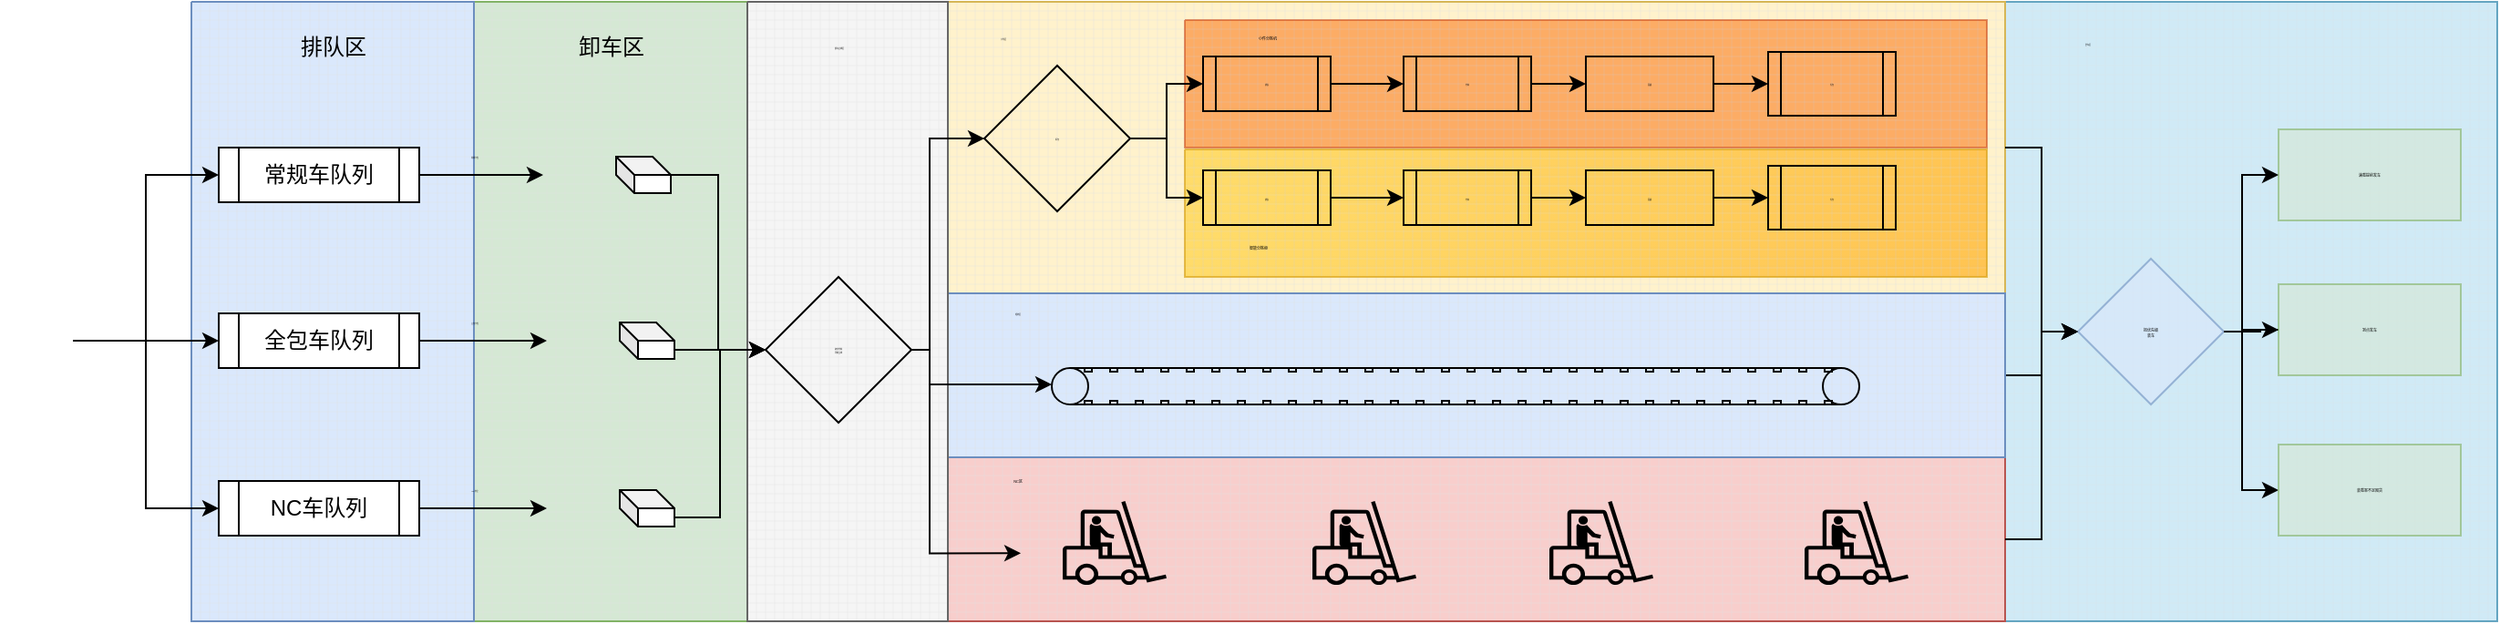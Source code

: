 <mxfile version="17.4.0" type="github">
  <diagram id="G3su2TEBOcRjOddCMIGC" name="第 1 页">
    <mxGraphModel dx="1127" dy="691" grid="1" gridSize="10" guides="1" tooltips="1" connect="1" arrows="1" fold="1" page="1" pageScale="1" pageWidth="1169" pageHeight="827" math="0" shadow="0">
      <root>
        <mxCell id="0" />
        <mxCell id="1" parent="0" />
        <mxCell id="ecG9CFnoebXHC6BwQBer-243" value="" style="verticalLabelPosition=bottom;verticalAlign=top;html=1;shape=mxgraph.basic.patternFillRect;fillStyle=grid;step=5;fillStrokeWidth=0.2;fillStrokeColor=#dddddd;shadow=0;glass=0;sketch=0;fillWeight=-2;hachureGap=-1;hachureAngle=-41;jiggle=1;disableMultiStroke=0;disableMultiStrokeFill=0;curveFitting=2.95;simplification=1;sketchStyle=rough;fontSize=1;strokeColor=#10739e;fillColor=#b1ddf0;gradientDirection=east;opacity=60;" vertex="1" parent="1">
          <mxGeometry x="1120" y="140" width="270" height="340" as="geometry" />
        </mxCell>
        <mxCell id="ecG9CFnoebXHC6BwQBer-208" value="" style="verticalLabelPosition=bottom;verticalAlign=top;html=1;shape=mxgraph.basic.patternFillRect;fillStyle=grid;step=5;fillStrokeWidth=0.2;fillStrokeColor=#dddddd;shadow=0;glass=0;sketch=0;fillWeight=-2;hachureGap=-1;hachureAngle=-41;jiggle=1;disableMultiStroke=0;disableMultiStrokeFill=0;curveFitting=2.95;simplification=1;sketchStyle=rough;fontSize=1;strokeColor=#d6b656;fillColor=#fff2cc;gradientDirection=east;" vertex="1" parent="1">
          <mxGeometry x="540" y="140" width="580" height="160" as="geometry" />
        </mxCell>
        <mxCell id="ecG9CFnoebXHC6BwQBer-214" value="" style="verticalLabelPosition=bottom;verticalAlign=top;html=1;shape=mxgraph.basic.patternFillRect;fillStyle=grid;step=5;fillStrokeWidth=0.2;fillStrokeColor=#dddddd;shadow=0;glass=0;sketch=0;fillWeight=-2;hachureGap=-1;hachureAngle=-41;jiggle=1;disableMultiStroke=0;disableMultiStrokeFill=0;curveFitting=2.95;simplification=1;sketchStyle=rough;fontSize=1;strokeColor=#d79b00;fillColor=#ffcd28;gradientDirection=east;opacity=60;gradientColor=#ffa500;" vertex="1" parent="1">
          <mxGeometry x="670" y="221" width="440" height="70" as="geometry" />
        </mxCell>
        <mxCell id="ecG9CFnoebXHC6BwQBer-209" value="" style="verticalLabelPosition=bottom;verticalAlign=top;html=1;shape=mxgraph.basic.patternFillRect;fillStyle=grid;step=5;fillStrokeWidth=0.2;fillStrokeColor=#dddddd;shadow=0;glass=0;sketch=0;fillWeight=-2;hachureGap=-1;hachureAngle=-41;jiggle=1;disableMultiStroke=0;disableMultiStrokeFill=0;curveFitting=2.95;simplification=1;sketchStyle=rough;fontSize=1;fontColor=#000000;strokeColor=#C73500;fillColor=#fa6800;gradientDirection=east;opacity=50;" vertex="1" parent="1">
          <mxGeometry x="670" y="150" width="440" height="70" as="geometry" />
        </mxCell>
        <mxCell id="ecG9CFnoebXHC6BwQBer-178" value="" style="verticalLabelPosition=bottom;verticalAlign=top;html=1;shape=mxgraph.basic.patternFillRect;fillStyle=grid;step=5;fillStrokeWidth=0.2;fillStrokeColor=#dddddd;shadow=0;glass=0;sketch=0;fillWeight=-2;hachureGap=-1;hachureAngle=-41;jiggle=1;disableMultiStroke=0;disableMultiStrokeFill=0;curveFitting=2.95;simplification=1;sketchStyle=rough;fontSize=1;strokeColor=#b85450;fillColor=#f8cecc;gradientDirection=east;" vertex="1" parent="1">
          <mxGeometry x="540" y="390" width="580" height="90" as="geometry" />
        </mxCell>
        <mxCell id="ecG9CFnoebXHC6BwQBer-237" value="" style="edgeStyle=orthogonalEdgeStyle;rounded=0;orthogonalLoop=1;jettySize=auto;html=1;fontSize=2;fontColor=none;" edge="1" parent="1" source="ecG9CFnoebXHC6BwQBer-185" target="ecG9CFnoebXHC6BwQBer-231">
          <mxGeometry relative="1" as="geometry" />
        </mxCell>
        <mxCell id="ecG9CFnoebXHC6BwQBer-185" value="" style="verticalLabelPosition=bottom;verticalAlign=top;html=1;shape=mxgraph.basic.patternFillRect;fillStyle=grid;step=5;fillStrokeWidth=0.2;fillStrokeColor=#dddddd;shadow=0;glass=0;sketch=0;fillWeight=-2;hachureGap=-1;hachureAngle=-41;jiggle=1;disableMultiStroke=0;disableMultiStrokeFill=0;curveFitting=2.95;simplification=1;sketchStyle=rough;fontSize=1;strokeColor=#6c8ebf;fillColor=#dae8fc;gradientDirection=east;" vertex="1" parent="1">
          <mxGeometry x="540" y="300" width="580" height="90" as="geometry" />
        </mxCell>
        <mxCell id="ecG9CFnoebXHC6BwQBer-123" value="" style="verticalLabelPosition=bottom;verticalAlign=top;html=1;shape=mxgraph.basic.patternFillRect;fillStyle=grid;step=5;fillStrokeWidth=0.2;fillStrokeColor=#dddddd;shadow=0;glass=0;sketch=0;fillWeight=-2;hachureGap=-1;hachureAngle=-41;jiggle=1;disableMultiStroke=0;disableMultiStrokeFill=0;curveFitting=2.95;simplification=1;sketchStyle=rough;strokeColor=#82b366;gradientDirection=east;fillColor=#d5e8d4;" vertex="1" parent="1">
          <mxGeometry x="280" y="140" width="150" height="340" as="geometry" />
        </mxCell>
        <mxCell id="ecG9CFnoebXHC6BwQBer-32" value="" style="verticalLabelPosition=bottom;verticalAlign=top;html=1;shape=mxgraph.basic.patternFillRect;fillStyle=grid;step=5;fillStrokeWidth=0.2;fillStrokeColor=#dddddd;shadow=0;glass=0;sketch=0;fillColor=#dae8fc;strokeColor=#6c8ebf;container=0;" vertex="1" parent="1">
          <mxGeometry x="125" y="140" width="155" height="340" as="geometry" />
        </mxCell>
        <mxCell id="ecG9CFnoebXHC6BwQBer-110" value="" style="edgeStyle=orthogonalEdgeStyle;rounded=0;orthogonalLoop=1;jettySize=auto;html=1;" edge="1" parent="1" source="ecG9CFnoebXHC6BwQBer-1" target="ecG9CFnoebXHC6BwQBer-86">
          <mxGeometry relative="1" as="geometry" />
        </mxCell>
        <mxCell id="ecG9CFnoebXHC6BwQBer-1" value="" style="shape=image;html=1;verticalAlign=top;verticalLabelPosition=bottom;labelBackgroundColor=#ffffff;imageAspect=0;aspect=fixed;image=https://cdn0.iconfinder.com/data/icons/e-commerce-line-style/32/ecommerce_line_style-07-128.png" vertex="1" parent="1">
          <mxGeometry x="20" y="306" width="40" height="40" as="geometry" />
        </mxCell>
        <mxCell id="ecG9CFnoebXHC6BwQBer-111" value="" style="edgeStyle=orthogonalEdgeStyle;rounded=0;orthogonalLoop=1;jettySize=auto;html=1;entryX=0;entryY=0.5;entryDx=0;entryDy=0;" edge="1" parent="1" source="ecG9CFnoebXHC6BwQBer-1" target="ecG9CFnoebXHC6BwQBer-83">
          <mxGeometry relative="1" as="geometry" />
        </mxCell>
        <mxCell id="ecG9CFnoebXHC6BwQBer-112" value="" style="edgeStyle=orthogonalEdgeStyle;rounded=0;orthogonalLoop=1;jettySize=auto;html=1;entryX=0;entryY=0.5;entryDx=0;entryDy=0;" edge="1" parent="1" source="ecG9CFnoebXHC6BwQBer-1" target="ecG9CFnoebXHC6BwQBer-87">
          <mxGeometry relative="1" as="geometry" />
        </mxCell>
        <mxCell id="ecG9CFnoebXHC6BwQBer-88" value="排队区" style="text;html=1;strokeColor=none;fillColor=none;align=center;verticalAlign=middle;whiteSpace=wrap;rounded=0;shadow=0;glass=0;sketch=0;container=0;" vertex="1" parent="1">
          <mxGeometry x="172.5" y="150" width="60" height="30" as="geometry">
            <mxRectangle x="320" y="190" width="70" height="20" as="alternateBounds" />
          </mxGeometry>
        </mxCell>
        <mxCell id="ecG9CFnoebXHC6BwQBer-149" value="" style="edgeStyle=orthogonalEdgeStyle;rounded=0;orthogonalLoop=1;jettySize=auto;html=1;entryX=0;entryY=0.5;entryDx=0;entryDy=0;" edge="1" parent="1" source="ecG9CFnoebXHC6BwQBer-83" target="ecG9CFnoebXHC6BwQBer-139">
          <mxGeometry relative="1" as="geometry" />
        </mxCell>
        <mxCell id="ecG9CFnoebXHC6BwQBer-83" value="常规车队列" style="shape=process;whiteSpace=wrap;html=1;backgroundOutline=1;shadow=0;glass=0;sketch=0;" vertex="1" parent="1">
          <mxGeometry x="140" y="220" width="110" height="30" as="geometry" />
        </mxCell>
        <mxCell id="ecG9CFnoebXHC6BwQBer-152" value="" style="edgeStyle=orthogonalEdgeStyle;rounded=0;orthogonalLoop=1;jettySize=auto;html=1;entryX=0;entryY=0.5;entryDx=0;entryDy=0;" edge="1" parent="1" source="ecG9CFnoebXHC6BwQBer-86" target="ecG9CFnoebXHC6BwQBer-143">
          <mxGeometry relative="1" as="geometry" />
        </mxCell>
        <mxCell id="ecG9CFnoebXHC6BwQBer-86" value="全包车队列" style="shape=process;whiteSpace=wrap;html=1;backgroundOutline=1;shadow=0;glass=0;sketch=0;gradientDirection=east;sketchStyle=rough;zigzagOffset=-1;dashGap=-2;dashOffset=-4;disableMultiStrokeFill=0;disableMultiStroke=0;simplification=1;curveFitting=2.95;hachureAngle=-41;jiggle=1;fillWeight=-2;hachureGap=-1;enumerate=0;treeMoving=0;" vertex="1" parent="1">
          <mxGeometry x="140" y="311" width="110" height="30" as="geometry" />
        </mxCell>
        <mxCell id="ecG9CFnoebXHC6BwQBer-153" value="" style="edgeStyle=orthogonalEdgeStyle;rounded=0;orthogonalLoop=1;jettySize=auto;html=1;" edge="1" parent="1" source="ecG9CFnoebXHC6BwQBer-87" target="ecG9CFnoebXHC6BwQBer-146">
          <mxGeometry relative="1" as="geometry" />
        </mxCell>
        <mxCell id="ecG9CFnoebXHC6BwQBer-87" value="&lt;span&gt;NC车队列&lt;/span&gt;" style="shape=process;whiteSpace=wrap;html=1;backgroundOutline=1;shadow=0;glass=0;sketch=0;" vertex="1" parent="1">
          <mxGeometry x="140" y="403" width="110" height="30" as="geometry" />
        </mxCell>
        <mxCell id="ecG9CFnoebXHC6BwQBer-140" value="" style="group" vertex="1" connectable="0" parent="1">
          <mxGeometry x="318" y="215" width="85" height="50" as="geometry" />
        </mxCell>
        <mxCell id="ecG9CFnoebXHC6BwQBer-138" value="" style="shape=cube;whiteSpace=wrap;html=1;boundedLbl=1;backgroundOutline=1;darkOpacity=0.05;darkOpacity2=0.1;shadow=0;glass=0;sketch=0;fillWeight=-2;hachureGap=-1;hachureAngle=-41;jiggle=1;disableMultiStroke=0;disableMultiStrokeFill=0;curveFitting=2.95;simplification=1;sketchStyle=rough;strokeColor=default;gradientColor=none;gradientDirection=east;direction=west;flipH=1;flipV=1;size=10;" vertex="1" parent="ecG9CFnoebXHC6BwQBer-140">
          <mxGeometry x="40" y="10" width="30" height="20" as="geometry" />
        </mxCell>
        <mxCell id="ecG9CFnoebXHC6BwQBer-139" value="" style="shape=image;html=1;verticalAlign=top;verticalLabelPosition=bottom;labelBackgroundColor=#ffffff;imageAspect=0;aspect=fixed;image=https://cdn0.iconfinder.com/data/icons/e-commerce-line-style/32/ecommerce_line_style-07-128.png;flipH=1;imageBackground=none;imageBorder=none;sketch=0;" vertex="1" parent="ecG9CFnoebXHC6BwQBer-140">
          <mxGeometry width="40" height="40" as="geometry" />
        </mxCell>
        <mxCell id="ecG9CFnoebXHC6BwQBer-141" value="" style="group" vertex="1" connectable="0" parent="1">
          <mxGeometry x="320" y="306" width="70" height="40" as="geometry" />
        </mxCell>
        <mxCell id="ecG9CFnoebXHC6BwQBer-142" value="" style="shape=cube;whiteSpace=wrap;html=1;boundedLbl=1;backgroundOutline=1;darkOpacity=0.05;darkOpacity2=0.1;shadow=0;glass=0;sketch=0;fillWeight=-2;hachureGap=-1;hachureAngle=-41;jiggle=1;disableMultiStroke=0;disableMultiStrokeFill=0;curveFitting=2.95;simplification=1;sketchStyle=rough;strokeColor=default;gradientColor=none;gradientDirection=east;direction=west;flipH=1;flipV=1;size=10;" vertex="1" parent="ecG9CFnoebXHC6BwQBer-141">
          <mxGeometry x="40" y="10" width="30" height="20" as="geometry" />
        </mxCell>
        <mxCell id="ecG9CFnoebXHC6BwQBer-143" value="" style="shape=image;html=1;verticalAlign=top;verticalLabelPosition=bottom;labelBackgroundColor=#ffffff;imageAspect=0;aspect=fixed;image=https://cdn0.iconfinder.com/data/icons/e-commerce-line-style/32/ecommerce_line_style-07-128.png;flipH=1;imageBackground=none;imageBorder=none;sketch=0;" vertex="1" parent="ecG9CFnoebXHC6BwQBer-141">
          <mxGeometry width="40" height="40" as="geometry" />
        </mxCell>
        <mxCell id="ecG9CFnoebXHC6BwQBer-144" value="" style="group" vertex="1" connectable="0" parent="1">
          <mxGeometry x="320" y="398" width="70" height="40" as="geometry" />
        </mxCell>
        <mxCell id="ecG9CFnoebXHC6BwQBer-145" value="" style="shape=cube;whiteSpace=wrap;html=1;boundedLbl=1;backgroundOutline=1;darkOpacity=0.05;darkOpacity2=0.1;shadow=0;glass=0;sketch=0;fillWeight=-2;hachureGap=-1;hachureAngle=-41;jiggle=1;disableMultiStroke=0;disableMultiStrokeFill=0;curveFitting=2.95;simplification=1;sketchStyle=rough;strokeColor=default;gradientColor=none;gradientDirection=east;direction=west;flipH=1;flipV=1;size=10;" vertex="1" parent="ecG9CFnoebXHC6BwQBer-144">
          <mxGeometry x="40" y="10" width="30" height="20" as="geometry" />
        </mxCell>
        <mxCell id="ecG9CFnoebXHC6BwQBer-146" value="" style="shape=image;html=1;verticalAlign=top;verticalLabelPosition=bottom;labelBackgroundColor=#ffffff;imageAspect=0;aspect=fixed;image=https://cdn0.iconfinder.com/data/icons/e-commerce-line-style/32/ecommerce_line_style-07-128.png;flipH=1;imageBackground=none;imageBorder=none;sketch=0;" vertex="1" parent="ecG9CFnoebXHC6BwQBer-144">
          <mxGeometry width="40" height="40" as="geometry" />
        </mxCell>
        <mxCell id="ecG9CFnoebXHC6BwQBer-148" value="卸车区" style="text;html=1;resizable=0;autosize=1;align=center;verticalAlign=middle;points=[];fillColor=none;strokeColor=none;rounded=0;shadow=0;glass=0;sketch=0;fillWeight=-2;hachureGap=-1;hachureAngle=-41;jiggle=1;disableMultiStroke=0;disableMultiStrokeFill=0;curveFitting=2.95;simplification=1;sketchStyle=rough;" vertex="1" parent="1">
          <mxGeometry x="330" y="155" width="50" height="20" as="geometry" />
        </mxCell>
        <mxCell id="ecG9CFnoebXHC6BwQBer-156" value="&lt;font style=&quot;font-size: 1px&quot;&gt;常规卡位&lt;/font&gt;" style="text;html=1;resizable=0;autosize=1;align=center;verticalAlign=middle;points=[];fillColor=none;strokeColor=none;rounded=0;shadow=0;glass=0;sketch=0;fillWeight=-2;hachureGap=-1;hachureAngle=-41;jiggle=1;disableMultiStroke=0;disableMultiStrokeFill=0;curveFitting=2.95;simplification=1;sketchStyle=rough;fontSize=1;fontColor=none;" vertex="1" parent="1">
          <mxGeometry x="250" y="220" width="60" height="10" as="geometry" />
        </mxCell>
        <mxCell id="ecG9CFnoebXHC6BwQBer-158" value="&lt;font style=&quot;font-size: 1px&quot;&gt;全包卡位&lt;/font&gt;" style="text;html=1;resizable=0;autosize=1;align=center;verticalAlign=middle;points=[];fillColor=none;strokeColor=none;rounded=0;shadow=0;glass=0;sketch=0;fillWeight=-2;hachureGap=-1;hachureAngle=-41;jiggle=1;disableMultiStroke=0;disableMultiStrokeFill=0;curveFitting=2.95;simplification=1;sketchStyle=rough;fontSize=1;fontColor=none;" vertex="1" parent="1">
          <mxGeometry x="250" y="311" width="60" height="10" as="geometry" />
        </mxCell>
        <mxCell id="ecG9CFnoebXHC6BwQBer-164" value="&lt;font style=&quot;font-size: 1px&quot;&gt;NC卡位&lt;/font&gt;" style="text;html=1;resizable=0;autosize=1;align=center;verticalAlign=middle;points=[];fillColor=none;strokeColor=none;rounded=0;shadow=0;glass=0;sketch=0;fillWeight=-2;hachureGap=-1;hachureAngle=-41;jiggle=1;disableMultiStroke=0;disableMultiStrokeFill=0;curveFitting=2.95;simplification=1;sketchStyle=rough;fontSize=1;fontColor=none;" vertex="1" parent="1">
          <mxGeometry x="250" y="403" width="60" height="10" as="geometry" />
        </mxCell>
        <mxCell id="ecG9CFnoebXHC6BwQBer-167" value="" style="verticalLabelPosition=bottom;verticalAlign=top;html=1;shape=mxgraph.basic.patternFillRect;fillStyle=grid;step=5;fillStrokeWidth=0.2;fillStrokeColor=#dddddd;shadow=0;glass=0;sketch=0;fillWeight=-2;hachureGap=-1;hachureAngle=-41;jiggle=1;disableMultiStroke=0;disableMultiStrokeFill=0;curveFitting=2.95;simplification=1;sketchStyle=rough;fontSize=1;fontColor=#333333;strokeColor=#666666;fillColor=#f5f5f5;gradientDirection=east;" vertex="1" parent="1">
          <mxGeometry x="430" y="140" width="110" height="340" as="geometry" />
        </mxCell>
        <mxCell id="ecG9CFnoebXHC6BwQBer-168" value="" style="verticalLabelPosition=bottom;outlineConnect=0;align=center;dashed=0;html=1;verticalAlign=top;shape=mxgraph.pid2misc.conveyor;shadow=0;glass=0;sketch=0;fillWeight=-2;hachureGap=-1;hachureAngle=-41;jiggle=1;disableMultiStroke=0;disableMultiStrokeFill=0;curveFitting=2.95;simplification=1;sketchStyle=rough;fontSize=1;fontColor=none;strokeColor=default;fillColor=none;gradientColor=none;gradientDirection=east;" vertex="1" parent="1">
          <mxGeometry x="597" y="341" width="443" height="20" as="geometry" />
        </mxCell>
        <mxCell id="ecG9CFnoebXHC6BwQBer-221" value="" style="edgeStyle=orthogonalEdgeStyle;rounded=0;orthogonalLoop=1;jettySize=auto;html=1;fontSize=2;fontColor=none;" edge="1" parent="1" source="ecG9CFnoebXHC6BwQBer-169" target="ecG9CFnoebXHC6BwQBer-168">
          <mxGeometry relative="1" as="geometry">
            <Array as="points">
              <mxPoint x="530" y="331" />
              <mxPoint x="530" y="350" />
            </Array>
          </mxGeometry>
        </mxCell>
        <mxCell id="ecG9CFnoebXHC6BwQBer-169" value="初步分拣&lt;br&gt;判断主线" style="rhombus;whiteSpace=wrap;html=1;shadow=0;glass=0;sketch=0;fillWeight=-2;hachureGap=-1;hachureAngle=-41;jiggle=1;disableMultiStroke=0;disableMultiStrokeFill=0;curveFitting=2.95;simplification=1;sketchStyle=rough;fontSize=1;fontColor=none;strokeColor=default;fillColor=none;gradientColor=none;gradientDirection=east;" vertex="1" parent="1">
          <mxGeometry x="440" y="291" width="80" height="80" as="geometry" />
        </mxCell>
        <mxCell id="ecG9CFnoebXHC6BwQBer-170" value="卸车主线区" style="text;html=1;resizable=0;autosize=1;align=center;verticalAlign=middle;points=[];fillColor=none;strokeColor=none;rounded=0;shadow=0;glass=0;sketch=0;fillWeight=-2;hachureGap=-1;hachureAngle=-41;jiggle=1;disableMultiStroke=0;disableMultiStrokeFill=0;curveFitting=2.95;simplification=1;sketchStyle=rough;fontSize=1;fontColor=none;" vertex="1" parent="1">
          <mxGeometry x="440" y="160" width="80" height="10" as="geometry" />
        </mxCell>
        <mxCell id="ecG9CFnoebXHC6BwQBer-175" value="" style="edgeStyle=orthogonalEdgeStyle;rounded=0;orthogonalLoop=1;jettySize=auto;html=1;fontSize=1;fontColor=none;entryX=0;entryY=0.5;entryDx=0;entryDy=0;" edge="1" parent="1" source="ecG9CFnoebXHC6BwQBer-138" target="ecG9CFnoebXHC6BwQBer-169">
          <mxGeometry relative="1" as="geometry" />
        </mxCell>
        <mxCell id="ecG9CFnoebXHC6BwQBer-176" value="" style="edgeStyle=orthogonalEdgeStyle;rounded=0;orthogonalLoop=1;jettySize=auto;html=1;fontSize=1;fontColor=none;entryX=0;entryY=0.5;entryDx=0;entryDy=0;exitX=0;exitY=0;exitDx=30;exitDy=15;exitPerimeter=0;" edge="1" parent="1" source="ecG9CFnoebXHC6BwQBer-142" target="ecG9CFnoebXHC6BwQBer-169">
          <mxGeometry relative="1" as="geometry">
            <mxPoint x="400" y="330" as="sourcePoint" />
            <mxPoint x="440" y="326" as="targetPoint" />
          </mxGeometry>
        </mxCell>
        <mxCell id="ecG9CFnoebXHC6BwQBer-177" value="" style="edgeStyle=orthogonalEdgeStyle;rounded=0;orthogonalLoop=1;jettySize=auto;html=1;fontSize=1;fontColor=none;entryX=0;entryY=0.5;entryDx=0;entryDy=0;exitX=0;exitY=0;exitDx=30;exitDy=15;exitPerimeter=0;" edge="1" parent="1" source="ecG9CFnoebXHC6BwQBer-145" target="ecG9CFnoebXHC6BwQBer-169">
          <mxGeometry relative="1" as="geometry">
            <mxPoint x="400" y="330" as="sourcePoint" />
            <mxPoint x="440" y="326" as="targetPoint" />
          </mxGeometry>
        </mxCell>
        <mxCell id="ecG9CFnoebXHC6BwQBer-183" value="" style="shape=mxgraph.signs.transportation.forklift;html=1;pointerEvents=1;fillColor=#000000;strokeColor=none;verticalLabelPosition=bottom;verticalAlign=top;align=center;shadow=0;glass=0;sketch=0;fillWeight=-2;hachureGap=-1;hachureAngle=-41;jiggle=1;disableMultiStroke=0;disableMultiStrokeFill=0;curveFitting=2.95;simplification=1;sketchStyle=rough;fontSize=1;fontColor=none;flipH=1;" vertex="1" parent="1">
          <mxGeometry x="603" y="414" width="57" height="46" as="geometry" />
        </mxCell>
        <mxCell id="ecG9CFnoebXHC6BwQBer-184" value="" style="shape=mxgraph.signs.transportation.forklift;html=1;pointerEvents=1;fillColor=#000000;strokeColor=none;verticalLabelPosition=bottom;verticalAlign=top;align=center;shadow=0;glass=0;sketch=0;fillWeight=-2;hachureGap=-1;hachureAngle=-41;jiggle=1;disableMultiStroke=0;disableMultiStrokeFill=0;curveFitting=2.95;simplification=1;sketchStyle=rough;fontSize=1;fontColor=none;flipH=1;" vertex="1" parent="1">
          <mxGeometry x="740" y="414" width="57" height="46" as="geometry" />
        </mxCell>
        <mxCell id="ecG9CFnoebXHC6BwQBer-188" value="" style="edgeStyle=orthogonalEdgeStyle;rounded=0;orthogonalLoop=1;jettySize=auto;html=1;fontSize=1;fontColor=none;exitX=1;exitY=0.5;exitDx=0;exitDy=0;" edge="1" parent="1" source="ecG9CFnoebXHC6BwQBer-196" target="ecG9CFnoebXHC6BwQBer-187">
          <mxGeometry relative="1" as="geometry">
            <mxPoint x="660" y="187.5" as="sourcePoint" />
          </mxGeometry>
        </mxCell>
        <mxCell id="ecG9CFnoebXHC6BwQBer-190" value="" style="edgeStyle=orthogonalEdgeStyle;rounded=0;orthogonalLoop=1;jettySize=auto;html=1;fontSize=1;fontColor=none;" edge="1" parent="1" source="ecG9CFnoebXHC6BwQBer-187" target="ecG9CFnoebXHC6BwQBer-189">
          <mxGeometry relative="1" as="geometry" />
        </mxCell>
        <mxCell id="ecG9CFnoebXHC6BwQBer-187" value="排队" style="shape=process;whiteSpace=wrap;html=1;backgroundOutline=1;shadow=0;glass=0;sketch=0;fillWeight=-2;hachureGap=-1;hachureAngle=-41;jiggle=1;disableMultiStroke=0;disableMultiStrokeFill=0;curveFitting=2.95;simplification=1;sketchStyle=rough;fontSize=1;fontColor=none;strokeColor=default;fillColor=none;gradientColor=none;gradientDirection=east;" vertex="1" parent="1">
          <mxGeometry x="680" y="170" width="70" height="30" as="geometry" />
        </mxCell>
        <mxCell id="ecG9CFnoebXHC6BwQBer-211" value="" style="edgeStyle=orthogonalEdgeStyle;rounded=0;orthogonalLoop=1;jettySize=auto;html=1;fontSize=1;fontColor=none;" edge="1" parent="1" source="ecG9CFnoebXHC6BwQBer-189" target="ecG9CFnoebXHC6BwQBer-197">
          <mxGeometry relative="1" as="geometry" />
        </mxCell>
        <mxCell id="ecG9CFnoebXHC6BwQBer-189" value="分拣" style="shape=process;whiteSpace=wrap;html=1;backgroundOutline=1;shadow=0;glass=0;sketch=0;fillWeight=-2;hachureGap=-1;hachureAngle=-41;jiggle=1;disableMultiStroke=0;disableMultiStrokeFill=0;curveFitting=2.95;simplification=1;sketchStyle=rough;fontSize=1;fontColor=none;strokeColor=default;fillColor=none;gradientColor=none;gradientDirection=east;" vertex="1" parent="1">
          <mxGeometry x="790" y="170" width="70" height="30" as="geometry" />
        </mxCell>
        <mxCell id="ecG9CFnoebXHC6BwQBer-194" value="" style="edgeStyle=orthogonalEdgeStyle;rounded=0;orthogonalLoop=1;jettySize=auto;html=1;fontSize=1;fontColor=none;exitX=1;exitY=0.5;exitDx=0;exitDy=0;" edge="1" parent="1" source="ecG9CFnoebXHC6BwQBer-197" target="ecG9CFnoebXHC6BwQBer-193">
          <mxGeometry relative="1" as="geometry">
            <mxPoint x="1150" y="187.5" as="sourcePoint" />
          </mxGeometry>
        </mxCell>
        <mxCell id="ecG9CFnoebXHC6BwQBer-193" value="扎包" style="shape=process;whiteSpace=wrap;html=1;backgroundOutline=1;shadow=0;glass=0;sketch=0;fillWeight=-2;hachureGap=-1;hachureAngle=-41;jiggle=1;disableMultiStroke=0;disableMultiStrokeFill=0;curveFitting=2.95;simplification=1;sketchStyle=rough;fontSize=1;fontColor=none;strokeColor=default;fillColor=none;gradientColor=none;gradientDirection=east;" vertex="1" parent="1">
          <mxGeometry x="990" y="167.5" width="70" height="35" as="geometry" />
        </mxCell>
        <mxCell id="ecG9CFnoebXHC6BwQBer-196" value="拆包" style="rhombus;whiteSpace=wrap;html=1;shadow=0;glass=0;sketch=0;fillWeight=-2;hachureGap=-1;hachureAngle=-41;jiggle=1;disableMultiStroke=0;disableMultiStrokeFill=0;curveFitting=2.95;simplification=1;sketchStyle=rough;fontSize=1;fontColor=none;strokeColor=default;fillColor=none;gradientColor=none;gradientDirection=east;" vertex="1" parent="1">
          <mxGeometry x="560" y="175" width="80" height="80" as="geometry" />
        </mxCell>
        <mxCell id="ecG9CFnoebXHC6BwQBer-197" value="落袋" style="rounded=0;whiteSpace=wrap;html=1;shadow=0;glass=0;sketch=0;fillWeight=-2;hachureGap=-1;hachureAngle=-41;jiggle=1;disableMultiStroke=0;disableMultiStrokeFill=0;curveFitting=2.95;simplification=1;sketchStyle=rough;fontSize=1;fontColor=none;strokeColor=default;fillColor=none;gradientColor=none;gradientDirection=east;" vertex="1" parent="1">
          <mxGeometry x="890" y="170" width="70" height="30" as="geometry" />
        </mxCell>
        <mxCell id="ecG9CFnoebXHC6BwQBer-200" value="" style="edgeStyle=orthogonalEdgeStyle;rounded=0;orthogonalLoop=1;jettySize=auto;html=1;fontSize=1;fontColor=none;" edge="1" source="ecG9CFnoebXHC6BwQBer-201" target="ecG9CFnoebXHC6BwQBer-202" parent="1">
          <mxGeometry relative="1" as="geometry" />
        </mxCell>
        <mxCell id="ecG9CFnoebXHC6BwQBer-201" value="排队" style="shape=process;whiteSpace=wrap;html=1;backgroundOutline=1;shadow=0;glass=0;sketch=0;fillWeight=-2;hachureGap=-1;hachureAngle=-41;jiggle=1;disableMultiStroke=0;disableMultiStrokeFill=0;curveFitting=2.95;simplification=1;sketchStyle=rough;fontSize=1;fontColor=none;strokeColor=default;fillColor=none;gradientColor=none;gradientDirection=east;" vertex="1" parent="1">
          <mxGeometry x="680" y="232.5" width="70" height="30" as="geometry" />
        </mxCell>
        <mxCell id="ecG9CFnoebXHC6BwQBer-212" value="" style="edgeStyle=orthogonalEdgeStyle;rounded=0;orthogonalLoop=1;jettySize=auto;html=1;fontSize=1;fontColor=none;" edge="1" parent="1" source="ecG9CFnoebXHC6BwQBer-202" target="ecG9CFnoebXHC6BwQBer-205">
          <mxGeometry relative="1" as="geometry" />
        </mxCell>
        <mxCell id="ecG9CFnoebXHC6BwQBer-202" value="分拣" style="shape=process;whiteSpace=wrap;html=1;backgroundOutline=1;shadow=0;glass=0;sketch=0;fillWeight=-2;hachureGap=-1;hachureAngle=-41;jiggle=1;disableMultiStroke=0;disableMultiStrokeFill=0;curveFitting=2.95;simplification=1;sketchStyle=rough;fontSize=1;fontColor=none;strokeColor=default;fillColor=none;gradientColor=none;gradientDirection=east;" vertex="1" parent="1">
          <mxGeometry x="790" y="232.5" width="70" height="30" as="geometry" />
        </mxCell>
        <mxCell id="ecG9CFnoebXHC6BwQBer-203" value="" style="edgeStyle=orthogonalEdgeStyle;rounded=0;orthogonalLoop=1;jettySize=auto;html=1;fontSize=1;fontColor=none;exitX=1;exitY=0.5;exitDx=0;exitDy=0;" edge="1" source="ecG9CFnoebXHC6BwQBer-205" target="ecG9CFnoebXHC6BwQBer-204" parent="1">
          <mxGeometry relative="1" as="geometry">
            <mxPoint x="1150" y="250" as="sourcePoint" />
          </mxGeometry>
        </mxCell>
        <mxCell id="ecG9CFnoebXHC6BwQBer-204" value="扎包" style="shape=process;whiteSpace=wrap;html=1;backgroundOutline=1;shadow=0;glass=0;sketch=0;fillWeight=-2;hachureGap=-1;hachureAngle=-41;jiggle=1;disableMultiStroke=0;disableMultiStrokeFill=0;curveFitting=2.95;simplification=1;sketchStyle=rough;fontSize=1;fontColor=none;strokeColor=default;fillColor=none;gradientColor=none;gradientDirection=east;" vertex="1" parent="1">
          <mxGeometry x="990" y="230" width="70" height="35" as="geometry" />
        </mxCell>
        <mxCell id="ecG9CFnoebXHC6BwQBer-205" value="落袋" style="rounded=0;whiteSpace=wrap;html=1;shadow=0;glass=0;sketch=0;fillWeight=-2;hachureGap=-1;hachureAngle=-41;jiggle=1;disableMultiStroke=0;disableMultiStrokeFill=0;curveFitting=2.95;simplification=1;sketchStyle=rough;fontSize=1;fontColor=none;strokeColor=default;fillColor=none;gradientColor=none;gradientDirection=east;" vertex="1" parent="1">
          <mxGeometry x="890" y="232.5" width="70" height="30" as="geometry" />
        </mxCell>
        <mxCell id="ecG9CFnoebXHC6BwQBer-206" value="" style="edgeStyle=orthogonalEdgeStyle;rounded=0;orthogonalLoop=1;jettySize=auto;html=1;fontSize=1;fontColor=none;exitX=1;exitY=0.5;exitDx=0;exitDy=0;entryX=0;entryY=0.5;entryDx=0;entryDy=0;" edge="1" parent="1" source="ecG9CFnoebXHC6BwQBer-196" target="ecG9CFnoebXHC6BwQBer-201">
          <mxGeometry relative="1" as="geometry">
            <mxPoint x="660" y="187.5" as="sourcePoint" />
          </mxGeometry>
        </mxCell>
        <mxCell id="ecG9CFnoebXHC6BwQBer-207" value="" style="shape=mxgraph.signs.transportation.forklift;html=1;pointerEvents=1;fillColor=#000000;strokeColor=none;verticalLabelPosition=bottom;verticalAlign=top;align=center;shadow=0;glass=0;sketch=0;fillWeight=-2;hachureGap=-1;hachureAngle=-41;jiggle=1;disableMultiStroke=0;disableMultiStrokeFill=0;curveFitting=2.95;simplification=1;sketchStyle=rough;fontSize=1;fontColor=none;flipH=1;" vertex="1" parent="1">
          <mxGeometry x="870" y="414" width="57" height="46" as="geometry" />
        </mxCell>
        <mxCell id="ecG9CFnoebXHC6BwQBer-215" value="小件区" style="text;html=1;resizable=0;autosize=1;align=center;verticalAlign=middle;points=[];fillColor=none;strokeColor=none;rounded=0;shadow=0;glass=0;sketch=0;fillWeight=-2;hachureGap=-1;hachureAngle=-41;jiggle=1;disableMultiStroke=0;disableMultiStrokeFill=0;curveFitting=2.95;simplification=1;sketchStyle=rough;fontSize=1;fontColor=none;opacity=60;" vertex="1" parent="1">
          <mxGeometry x="545" y="155" width="50" height="10" as="geometry" />
        </mxCell>
        <mxCell id="ecG9CFnoebXHC6BwQBer-216" value="矩阵区" style="text;html=1;resizable=0;autosize=1;align=center;verticalAlign=middle;points=[];fillColor=none;strokeColor=none;rounded=0;shadow=0;glass=0;sketch=0;fillWeight=-2;hachureGap=-1;hachureAngle=-41;jiggle=1;disableMultiStroke=0;disableMultiStrokeFill=0;curveFitting=2.95;simplification=1;sketchStyle=rough;fontSize=1;fontColor=none;opacity=60;" vertex="1" parent="1">
          <mxGeometry x="553" y="306" width="50" height="10" as="geometry" />
        </mxCell>
        <mxCell id="ecG9CFnoebXHC6BwQBer-218" value="NC区" style="text;html=1;resizable=0;autosize=1;align=center;verticalAlign=middle;points=[];fillColor=none;strokeColor=none;rounded=0;shadow=0;glass=0;sketch=0;fillWeight=-2;hachureGap=-1;hachureAngle=-41;jiggle=1;disableMultiStroke=0;disableMultiStrokeFill=0;curveFitting=2.95;simplification=1;sketchStyle=rough;fontSize=2;fontColor=none;opacity=60;" vertex="1" parent="1">
          <mxGeometry x="553" y="398" width="50" height="10" as="geometry" />
        </mxCell>
        <mxCell id="ecG9CFnoebXHC6BwQBer-222" value="" style="edgeStyle=orthogonalEdgeStyle;rounded=0;orthogonalLoop=1;jettySize=auto;html=1;fontSize=2;fontColor=none;entryX=0;entryY=0.5;entryDx=0;entryDy=0;" edge="1" parent="1" source="ecG9CFnoebXHC6BwQBer-169" target="ecG9CFnoebXHC6BwQBer-196">
          <mxGeometry relative="1" as="geometry">
            <Array as="points">
              <mxPoint x="530" y="331" />
              <mxPoint x="530" y="215" />
            </Array>
          </mxGeometry>
        </mxCell>
        <mxCell id="ecG9CFnoebXHC6BwQBer-223" value="" style="edgeStyle=orthogonalEdgeStyle;rounded=0;orthogonalLoop=1;jettySize=auto;html=1;fontSize=2;fontColor=none;entryX=0.069;entryY=0.585;entryDx=0;entryDy=0;entryPerimeter=0;" edge="1" parent="1" source="ecG9CFnoebXHC6BwQBer-169" target="ecG9CFnoebXHC6BwQBer-178">
          <mxGeometry relative="1" as="geometry">
            <Array as="points">
              <mxPoint x="530" y="331" />
              <mxPoint x="530" y="443" />
            </Array>
          </mxGeometry>
        </mxCell>
        <mxCell id="ecG9CFnoebXHC6BwQBer-226" value="小件分拣机" style="text;html=1;resizable=0;autosize=1;align=center;verticalAlign=middle;points=[];fillColor=none;strokeColor=none;rounded=0;shadow=0;glass=0;sketch=0;fillWeight=-2;hachureGap=-1;hachureAngle=-41;jiggle=1;disableMultiStroke=0;disableMultiStrokeFill=0;curveFitting=2.95;simplification=1;sketchStyle=rough;fontSize=2;fontColor=none;opacity=60;" vertex="1" parent="1">
          <mxGeometry x="675" y="155" width="80" height="10" as="geometry" />
        </mxCell>
        <mxCell id="ecG9CFnoebXHC6BwQBer-228" value="智能分拣柜" style="text;html=1;resizable=0;autosize=1;align=center;verticalAlign=middle;points=[];fillColor=none;strokeColor=none;rounded=0;shadow=0;glass=0;sketch=0;fillWeight=-2;hachureGap=-1;hachureAngle=-41;jiggle=1;disableMultiStroke=0;disableMultiStrokeFill=0;curveFitting=2.95;simplification=1;sketchStyle=rough;fontSize=2;fontColor=none;opacity=60;" vertex="1" parent="1">
          <mxGeometry x="670" y="270" width="80" height="10" as="geometry" />
        </mxCell>
        <mxCell id="ecG9CFnoebXHC6BwQBer-229" value="" style="shape=mxgraph.signs.transportation.forklift;html=1;pointerEvents=1;fillColor=#000000;strokeColor=none;verticalLabelPosition=bottom;verticalAlign=top;align=center;shadow=0;glass=0;sketch=0;fillWeight=-2;hachureGap=-1;hachureAngle=-41;jiggle=1;disableMultiStroke=0;disableMultiStrokeFill=0;curveFitting=2.95;simplification=1;sketchStyle=rough;fontSize=1;fontColor=none;flipH=1;" vertex="1" parent="1">
          <mxGeometry x="1010" y="414" width="57" height="46" as="geometry" />
        </mxCell>
        <mxCell id="ecG9CFnoebXHC6BwQBer-240" value="" style="edgeStyle=orthogonalEdgeStyle;rounded=0;orthogonalLoop=1;jettySize=auto;html=1;fontSize=2;fontColor=none;" edge="1" parent="1" source="ecG9CFnoebXHC6BwQBer-231" target="ecG9CFnoebXHC6BwQBer-234">
          <mxGeometry relative="1" as="geometry" />
        </mxCell>
        <mxCell id="ecG9CFnoebXHC6BwQBer-231" value="按优先级&lt;br&gt;装车" style="rhombus;whiteSpace=wrap;html=1;shadow=0;glass=0;sketch=0;fillWeight=-2;hachureGap=-1;hachureAngle=-41;jiggle=1;disableMultiStroke=0;disableMultiStrokeFill=0;curveFitting=2.95;simplification=1;sketchStyle=rough;fontSize=2;strokeColor=#6c8ebf;fillColor=#dae8fc;gradientDirection=east;opacity=60;" vertex="1" parent="1">
          <mxGeometry x="1160" y="281" width="80" height="80" as="geometry" />
        </mxCell>
        <mxCell id="ecG9CFnoebXHC6BwQBer-232" value="满载提前发车" style="rounded=0;whiteSpace=wrap;html=1;shadow=0;glass=0;sketch=0;fillWeight=-2;hachureGap=-1;hachureAngle=-41;jiggle=1;disableMultiStroke=0;disableMultiStrokeFill=0;curveFitting=2.95;simplification=1;sketchStyle=rough;fontSize=2;strokeColor=#82b366;fillColor=#d5e8d4;gradientDirection=east;opacity=60;" vertex="1" parent="1">
          <mxGeometry x="1270" y="210" width="100" height="50" as="geometry" />
        </mxCell>
        <mxCell id="ecG9CFnoebXHC6BwQBer-242" style="edgeStyle=orthogonalEdgeStyle;rounded=0;orthogonalLoop=1;jettySize=auto;html=1;exitX=0;exitY=0.5;exitDx=0;exitDy=0;entryX=0;entryY=0.5;entryDx=0;entryDy=0;fontSize=2;fontColor=none;" edge="1" parent="1" source="ecG9CFnoebXHC6BwQBer-234" target="ecG9CFnoebXHC6BwQBer-235">
          <mxGeometry relative="1" as="geometry" />
        </mxCell>
        <mxCell id="ecG9CFnoebXHC6BwQBer-234" value="到点发车" style="rounded=0;whiteSpace=wrap;html=1;shadow=0;glass=0;sketch=0;fillWeight=-2;hachureGap=-1;hachureAngle=-41;jiggle=1;disableMultiStroke=0;disableMultiStrokeFill=0;curveFitting=2.95;simplification=1;sketchStyle=rough;fontSize=2;strokeColor=#82b366;fillColor=#d5e8d4;gradientDirection=east;opacity=60;" vertex="1" parent="1">
          <mxGeometry x="1270" y="295" width="100" height="50" as="geometry" />
        </mxCell>
        <mxCell id="ecG9CFnoebXHC6BwQBer-235" value="装载率不足囤货" style="rounded=0;whiteSpace=wrap;html=1;shadow=0;glass=0;sketch=0;fillWeight=-2;hachureGap=-1;hachureAngle=-41;jiggle=1;disableMultiStroke=0;disableMultiStrokeFill=0;curveFitting=2.95;simplification=1;sketchStyle=rough;fontSize=2;strokeColor=#82b366;fillColor=#d5e8d4;gradientDirection=east;opacity=60;" vertex="1" parent="1">
          <mxGeometry x="1270" y="383" width="100" height="50" as="geometry" />
        </mxCell>
        <mxCell id="ecG9CFnoebXHC6BwQBer-238" value="" style="edgeStyle=orthogonalEdgeStyle;rounded=0;orthogonalLoop=1;jettySize=auto;html=1;fontSize=2;fontColor=none;exitX=1;exitY=0.5;exitDx=0;exitDy=0;exitPerimeter=0;" edge="1" parent="1" source="ecG9CFnoebXHC6BwQBer-208" target="ecG9CFnoebXHC6BwQBer-231">
          <mxGeometry relative="1" as="geometry" />
        </mxCell>
        <mxCell id="ecG9CFnoebXHC6BwQBer-239" value="" style="edgeStyle=orthogonalEdgeStyle;rounded=0;orthogonalLoop=1;jettySize=auto;html=1;fontSize=2;fontColor=none;exitX=1;exitY=0.5;exitDx=0;exitDy=0;exitPerimeter=0;" edge="1" parent="1" source="ecG9CFnoebXHC6BwQBer-178" target="ecG9CFnoebXHC6BwQBer-231">
          <mxGeometry relative="1" as="geometry">
            <Array as="points">
              <mxPoint x="1140" y="435" />
              <mxPoint x="1140" y="321" />
            </Array>
          </mxGeometry>
        </mxCell>
        <mxCell id="ecG9CFnoebXHC6BwQBer-241" value="" style="edgeStyle=orthogonalEdgeStyle;rounded=0;orthogonalLoop=1;jettySize=auto;html=1;fontSize=2;fontColor=none;entryX=0;entryY=0.5;entryDx=0;entryDy=0;" edge="1" parent="1" source="ecG9CFnoebXHC6BwQBer-231" target="ecG9CFnoebXHC6BwQBer-232">
          <mxGeometry relative="1" as="geometry">
            <Array as="points">
              <mxPoint x="1250" y="321" />
              <mxPoint x="1250" y="235" />
            </Array>
          </mxGeometry>
        </mxCell>
        <mxCell id="ecG9CFnoebXHC6BwQBer-244" value="装车区" style="text;html=1;resizable=0;autosize=1;align=center;verticalAlign=middle;points=[];fillColor=none;strokeColor=none;rounded=0;shadow=0;glass=0;sketch=0;fillWeight=-2;hachureGap=-1;hachureAngle=-41;jiggle=1;disableMultiStroke=0;disableMultiStrokeFill=0;curveFitting=2.95;simplification=1;sketchStyle=rough;fontSize=1;fontColor=none;opacity=60;" vertex="1" parent="1">
          <mxGeometry x="1140" y="157.5" width="50" height="10" as="geometry" />
        </mxCell>
      </root>
    </mxGraphModel>
  </diagram>
</mxfile>
